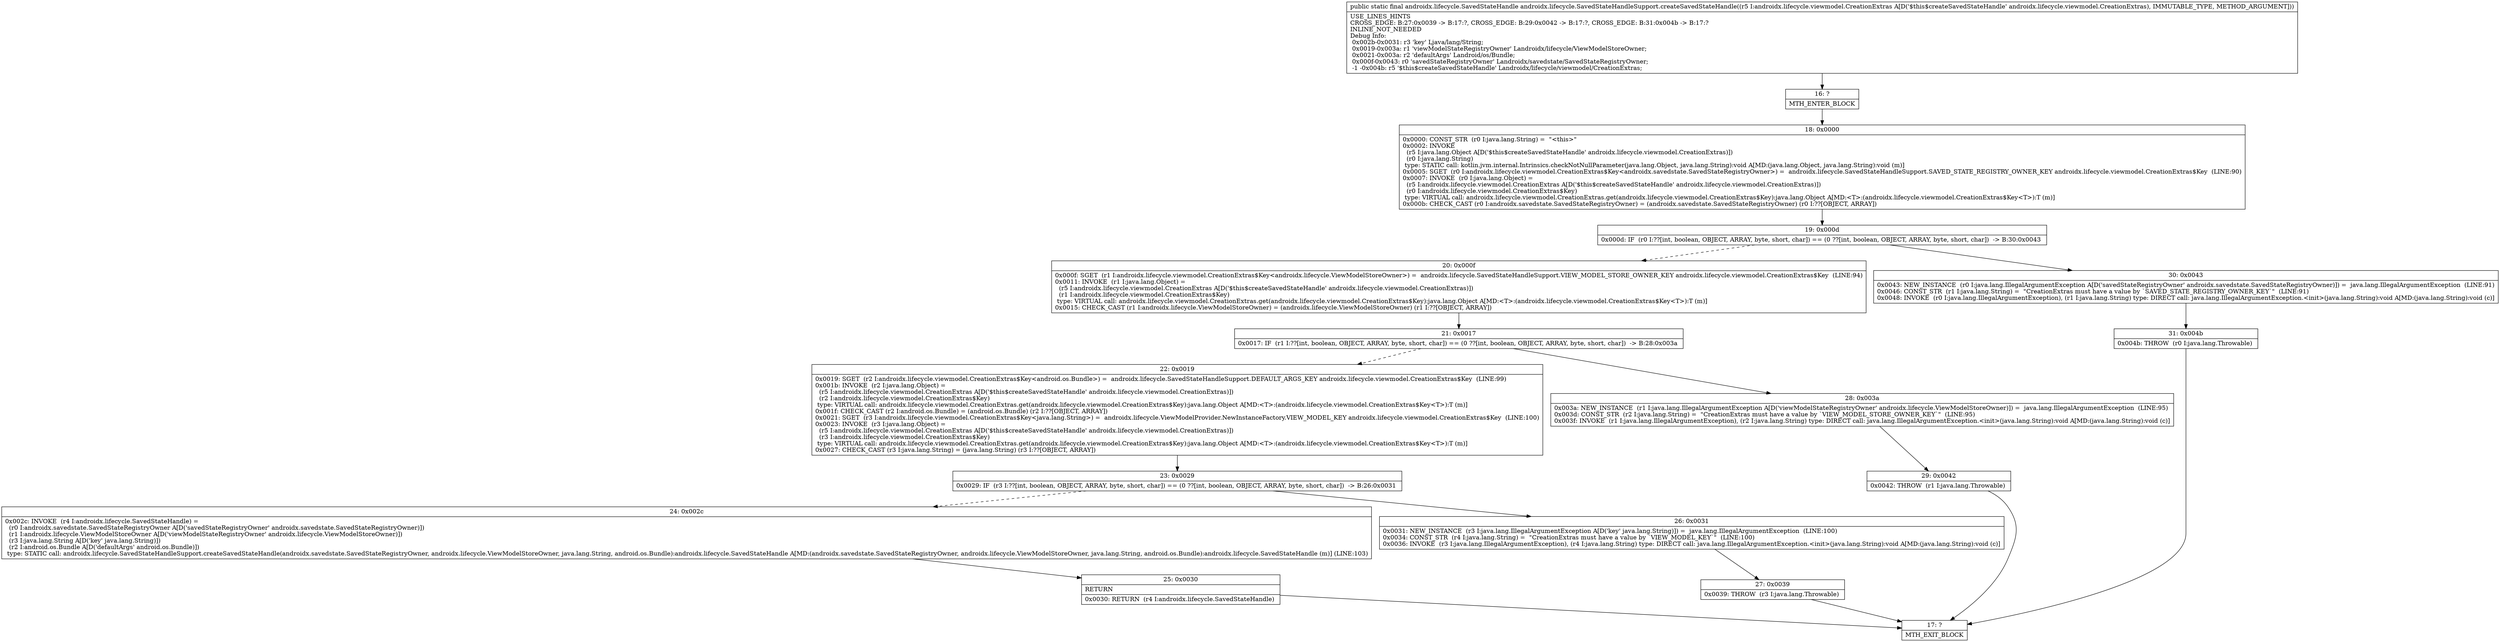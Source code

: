 digraph "CFG forandroidx.lifecycle.SavedStateHandleSupport.createSavedStateHandle(Landroidx\/lifecycle\/viewmodel\/CreationExtras;)Landroidx\/lifecycle\/SavedStateHandle;" {
Node_16 [shape=record,label="{16\:\ ?|MTH_ENTER_BLOCK\l}"];
Node_18 [shape=record,label="{18\:\ 0x0000|0x0000: CONST_STR  (r0 I:java.lang.String) =  \"\<this\>\" \l0x0002: INVOKE  \l  (r5 I:java.lang.Object A[D('$this$createSavedStateHandle' androidx.lifecycle.viewmodel.CreationExtras)])\l  (r0 I:java.lang.String)\l type: STATIC call: kotlin.jvm.internal.Intrinsics.checkNotNullParameter(java.lang.Object, java.lang.String):void A[MD:(java.lang.Object, java.lang.String):void (m)]\l0x0005: SGET  (r0 I:androidx.lifecycle.viewmodel.CreationExtras$Key\<androidx.savedstate.SavedStateRegistryOwner\>) =  androidx.lifecycle.SavedStateHandleSupport.SAVED_STATE_REGISTRY_OWNER_KEY androidx.lifecycle.viewmodel.CreationExtras$Key  (LINE:90)\l0x0007: INVOKE  (r0 I:java.lang.Object) = \l  (r5 I:androidx.lifecycle.viewmodel.CreationExtras A[D('$this$createSavedStateHandle' androidx.lifecycle.viewmodel.CreationExtras)])\l  (r0 I:androidx.lifecycle.viewmodel.CreationExtras$Key)\l type: VIRTUAL call: androidx.lifecycle.viewmodel.CreationExtras.get(androidx.lifecycle.viewmodel.CreationExtras$Key):java.lang.Object A[MD:\<T\>:(androidx.lifecycle.viewmodel.CreationExtras$Key\<T\>):T (m)]\l0x000b: CHECK_CAST (r0 I:androidx.savedstate.SavedStateRegistryOwner) = (androidx.savedstate.SavedStateRegistryOwner) (r0 I:??[OBJECT, ARRAY]) \l}"];
Node_19 [shape=record,label="{19\:\ 0x000d|0x000d: IF  (r0 I:??[int, boolean, OBJECT, ARRAY, byte, short, char]) == (0 ??[int, boolean, OBJECT, ARRAY, byte, short, char])  \-\> B:30:0x0043 \l}"];
Node_20 [shape=record,label="{20\:\ 0x000f|0x000f: SGET  (r1 I:androidx.lifecycle.viewmodel.CreationExtras$Key\<androidx.lifecycle.ViewModelStoreOwner\>) =  androidx.lifecycle.SavedStateHandleSupport.VIEW_MODEL_STORE_OWNER_KEY androidx.lifecycle.viewmodel.CreationExtras$Key  (LINE:94)\l0x0011: INVOKE  (r1 I:java.lang.Object) = \l  (r5 I:androidx.lifecycle.viewmodel.CreationExtras A[D('$this$createSavedStateHandle' androidx.lifecycle.viewmodel.CreationExtras)])\l  (r1 I:androidx.lifecycle.viewmodel.CreationExtras$Key)\l type: VIRTUAL call: androidx.lifecycle.viewmodel.CreationExtras.get(androidx.lifecycle.viewmodel.CreationExtras$Key):java.lang.Object A[MD:\<T\>:(androidx.lifecycle.viewmodel.CreationExtras$Key\<T\>):T (m)]\l0x0015: CHECK_CAST (r1 I:androidx.lifecycle.ViewModelStoreOwner) = (androidx.lifecycle.ViewModelStoreOwner) (r1 I:??[OBJECT, ARRAY]) \l}"];
Node_21 [shape=record,label="{21\:\ 0x0017|0x0017: IF  (r1 I:??[int, boolean, OBJECT, ARRAY, byte, short, char]) == (0 ??[int, boolean, OBJECT, ARRAY, byte, short, char])  \-\> B:28:0x003a \l}"];
Node_22 [shape=record,label="{22\:\ 0x0019|0x0019: SGET  (r2 I:androidx.lifecycle.viewmodel.CreationExtras$Key\<android.os.Bundle\>) =  androidx.lifecycle.SavedStateHandleSupport.DEFAULT_ARGS_KEY androidx.lifecycle.viewmodel.CreationExtras$Key  (LINE:99)\l0x001b: INVOKE  (r2 I:java.lang.Object) = \l  (r5 I:androidx.lifecycle.viewmodel.CreationExtras A[D('$this$createSavedStateHandle' androidx.lifecycle.viewmodel.CreationExtras)])\l  (r2 I:androidx.lifecycle.viewmodel.CreationExtras$Key)\l type: VIRTUAL call: androidx.lifecycle.viewmodel.CreationExtras.get(androidx.lifecycle.viewmodel.CreationExtras$Key):java.lang.Object A[MD:\<T\>:(androidx.lifecycle.viewmodel.CreationExtras$Key\<T\>):T (m)]\l0x001f: CHECK_CAST (r2 I:android.os.Bundle) = (android.os.Bundle) (r2 I:??[OBJECT, ARRAY]) \l0x0021: SGET  (r3 I:androidx.lifecycle.viewmodel.CreationExtras$Key\<java.lang.String\>) =  androidx.lifecycle.ViewModelProvider.NewInstanceFactory.VIEW_MODEL_KEY androidx.lifecycle.viewmodel.CreationExtras$Key  (LINE:100)\l0x0023: INVOKE  (r3 I:java.lang.Object) = \l  (r5 I:androidx.lifecycle.viewmodel.CreationExtras A[D('$this$createSavedStateHandle' androidx.lifecycle.viewmodel.CreationExtras)])\l  (r3 I:androidx.lifecycle.viewmodel.CreationExtras$Key)\l type: VIRTUAL call: androidx.lifecycle.viewmodel.CreationExtras.get(androidx.lifecycle.viewmodel.CreationExtras$Key):java.lang.Object A[MD:\<T\>:(androidx.lifecycle.viewmodel.CreationExtras$Key\<T\>):T (m)]\l0x0027: CHECK_CAST (r3 I:java.lang.String) = (java.lang.String) (r3 I:??[OBJECT, ARRAY]) \l}"];
Node_23 [shape=record,label="{23\:\ 0x0029|0x0029: IF  (r3 I:??[int, boolean, OBJECT, ARRAY, byte, short, char]) == (0 ??[int, boolean, OBJECT, ARRAY, byte, short, char])  \-\> B:26:0x0031 \l}"];
Node_24 [shape=record,label="{24\:\ 0x002c|0x002c: INVOKE  (r4 I:androidx.lifecycle.SavedStateHandle) = \l  (r0 I:androidx.savedstate.SavedStateRegistryOwner A[D('savedStateRegistryOwner' androidx.savedstate.SavedStateRegistryOwner)])\l  (r1 I:androidx.lifecycle.ViewModelStoreOwner A[D('viewModelStateRegistryOwner' androidx.lifecycle.ViewModelStoreOwner)])\l  (r3 I:java.lang.String A[D('key' java.lang.String)])\l  (r2 I:android.os.Bundle A[D('defaultArgs' android.os.Bundle)])\l type: STATIC call: androidx.lifecycle.SavedStateHandleSupport.createSavedStateHandle(androidx.savedstate.SavedStateRegistryOwner, androidx.lifecycle.ViewModelStoreOwner, java.lang.String, android.os.Bundle):androidx.lifecycle.SavedStateHandle A[MD:(androidx.savedstate.SavedStateRegistryOwner, androidx.lifecycle.ViewModelStoreOwner, java.lang.String, android.os.Bundle):androidx.lifecycle.SavedStateHandle (m)] (LINE:103)\l}"];
Node_25 [shape=record,label="{25\:\ 0x0030|RETURN\l|0x0030: RETURN  (r4 I:androidx.lifecycle.SavedStateHandle) \l}"];
Node_17 [shape=record,label="{17\:\ ?|MTH_EXIT_BLOCK\l}"];
Node_26 [shape=record,label="{26\:\ 0x0031|0x0031: NEW_INSTANCE  (r3 I:java.lang.IllegalArgumentException A[D('key' java.lang.String)]) =  java.lang.IllegalArgumentException  (LINE:100)\l0x0034: CONST_STR  (r4 I:java.lang.String) =  \"CreationExtras must have a value by `VIEW_MODEL_KEY`\"  (LINE:100)\l0x0036: INVOKE  (r3 I:java.lang.IllegalArgumentException), (r4 I:java.lang.String) type: DIRECT call: java.lang.IllegalArgumentException.\<init\>(java.lang.String):void A[MD:(java.lang.String):void (c)]\l}"];
Node_27 [shape=record,label="{27\:\ 0x0039|0x0039: THROW  (r3 I:java.lang.Throwable) \l}"];
Node_28 [shape=record,label="{28\:\ 0x003a|0x003a: NEW_INSTANCE  (r1 I:java.lang.IllegalArgumentException A[D('viewModelStateRegistryOwner' androidx.lifecycle.ViewModelStoreOwner)]) =  java.lang.IllegalArgumentException  (LINE:95)\l0x003d: CONST_STR  (r2 I:java.lang.String) =  \"CreationExtras must have a value by `VIEW_MODEL_STORE_OWNER_KEY`\"  (LINE:95)\l0x003f: INVOKE  (r1 I:java.lang.IllegalArgumentException), (r2 I:java.lang.String) type: DIRECT call: java.lang.IllegalArgumentException.\<init\>(java.lang.String):void A[MD:(java.lang.String):void (c)]\l}"];
Node_29 [shape=record,label="{29\:\ 0x0042|0x0042: THROW  (r1 I:java.lang.Throwable) \l}"];
Node_30 [shape=record,label="{30\:\ 0x0043|0x0043: NEW_INSTANCE  (r0 I:java.lang.IllegalArgumentException A[D('savedStateRegistryOwner' androidx.savedstate.SavedStateRegistryOwner)]) =  java.lang.IllegalArgumentException  (LINE:91)\l0x0046: CONST_STR  (r1 I:java.lang.String) =  \"CreationExtras must have a value by `SAVED_STATE_REGISTRY_OWNER_KEY`\"  (LINE:91)\l0x0048: INVOKE  (r0 I:java.lang.IllegalArgumentException), (r1 I:java.lang.String) type: DIRECT call: java.lang.IllegalArgumentException.\<init\>(java.lang.String):void A[MD:(java.lang.String):void (c)]\l}"];
Node_31 [shape=record,label="{31\:\ 0x004b|0x004b: THROW  (r0 I:java.lang.Throwable) \l}"];
MethodNode[shape=record,label="{public static final androidx.lifecycle.SavedStateHandle androidx.lifecycle.SavedStateHandleSupport.createSavedStateHandle((r5 I:androidx.lifecycle.viewmodel.CreationExtras A[D('$this$createSavedStateHandle' androidx.lifecycle.viewmodel.CreationExtras), IMMUTABLE_TYPE, METHOD_ARGUMENT]))  | USE_LINES_HINTS\lCROSS_EDGE: B:27:0x0039 \-\> B:17:?, CROSS_EDGE: B:29:0x0042 \-\> B:17:?, CROSS_EDGE: B:31:0x004b \-\> B:17:?\lINLINE_NOT_NEEDED\lDebug Info:\l  0x002b\-0x0031: r3 'key' Ljava\/lang\/String;\l  0x0019\-0x003a: r1 'viewModelStateRegistryOwner' Landroidx\/lifecycle\/ViewModelStoreOwner;\l  0x0021\-0x003a: r2 'defaultArgs' Landroid\/os\/Bundle;\l  0x000f\-0x0043: r0 'savedStateRegistryOwner' Landroidx\/savedstate\/SavedStateRegistryOwner;\l  \-1 \-0x004b: r5 '$this$createSavedStateHandle' Landroidx\/lifecycle\/viewmodel\/CreationExtras;\l}"];
MethodNode -> Node_16;Node_16 -> Node_18;
Node_18 -> Node_19;
Node_19 -> Node_20[style=dashed];
Node_19 -> Node_30;
Node_20 -> Node_21;
Node_21 -> Node_22[style=dashed];
Node_21 -> Node_28;
Node_22 -> Node_23;
Node_23 -> Node_24[style=dashed];
Node_23 -> Node_26;
Node_24 -> Node_25;
Node_25 -> Node_17;
Node_26 -> Node_27;
Node_27 -> Node_17;
Node_28 -> Node_29;
Node_29 -> Node_17;
Node_30 -> Node_31;
Node_31 -> Node_17;
}

